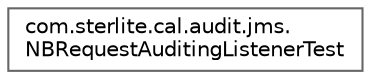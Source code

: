 digraph "Graphical Class Hierarchy"
{
 // LATEX_PDF_SIZE
  bgcolor="transparent";
  edge [fontname=Helvetica,fontsize=10,labelfontname=Helvetica,labelfontsize=10];
  node [fontname=Helvetica,fontsize=10,shape=box,height=0.2,width=0.4];
  rankdir="LR";
  Node0 [id="Node000000",label="com.sterlite.cal.audit.jms.\lNBRequestAuditingListenerTest",height=0.2,width=0.4,color="grey40", fillcolor="white", style="filled",URL="$classcom_1_1sterlite_1_1cal_1_1audit_1_1jms_1_1_n_b_request_auditing_listener_test.html",tooltip=" "];
}
